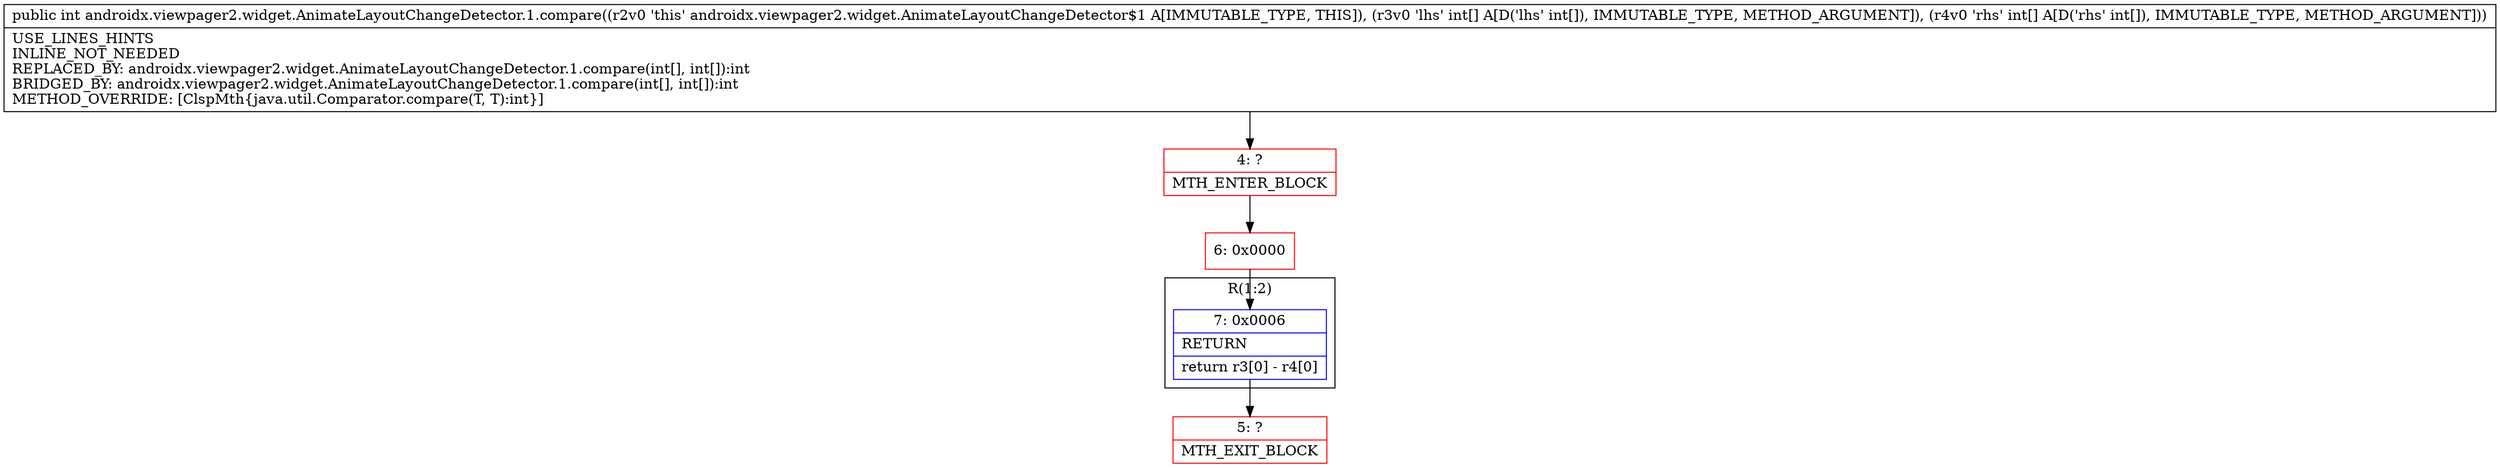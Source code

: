 digraph "CFG forandroidx.viewpager2.widget.AnimateLayoutChangeDetector.1.compare([I[I)I" {
subgraph cluster_Region_777665314 {
label = "R(1:2)";
node [shape=record,color=blue];
Node_7 [shape=record,label="{7\:\ 0x0006|RETURN\l|return r3[0] \- r4[0]\l}"];
}
Node_4 [shape=record,color=red,label="{4\:\ ?|MTH_ENTER_BLOCK\l}"];
Node_6 [shape=record,color=red,label="{6\:\ 0x0000}"];
Node_5 [shape=record,color=red,label="{5\:\ ?|MTH_EXIT_BLOCK\l}"];
MethodNode[shape=record,label="{public int androidx.viewpager2.widget.AnimateLayoutChangeDetector.1.compare((r2v0 'this' androidx.viewpager2.widget.AnimateLayoutChangeDetector$1 A[IMMUTABLE_TYPE, THIS]), (r3v0 'lhs' int[] A[D('lhs' int[]), IMMUTABLE_TYPE, METHOD_ARGUMENT]), (r4v0 'rhs' int[] A[D('rhs' int[]), IMMUTABLE_TYPE, METHOD_ARGUMENT]))  | USE_LINES_HINTS\lINLINE_NOT_NEEDED\lREPLACED_BY: androidx.viewpager2.widget.AnimateLayoutChangeDetector.1.compare(int[], int[]):int\lBRIDGED_BY: androidx.viewpager2.widget.AnimateLayoutChangeDetector.1.compare(int[], int[]):int\lMETHOD_OVERRIDE: [ClspMth\{java.util.Comparator.compare(T, T):int\}]\l}"];
MethodNode -> Node_4;Node_7 -> Node_5;
Node_4 -> Node_6;
Node_6 -> Node_7;
}

